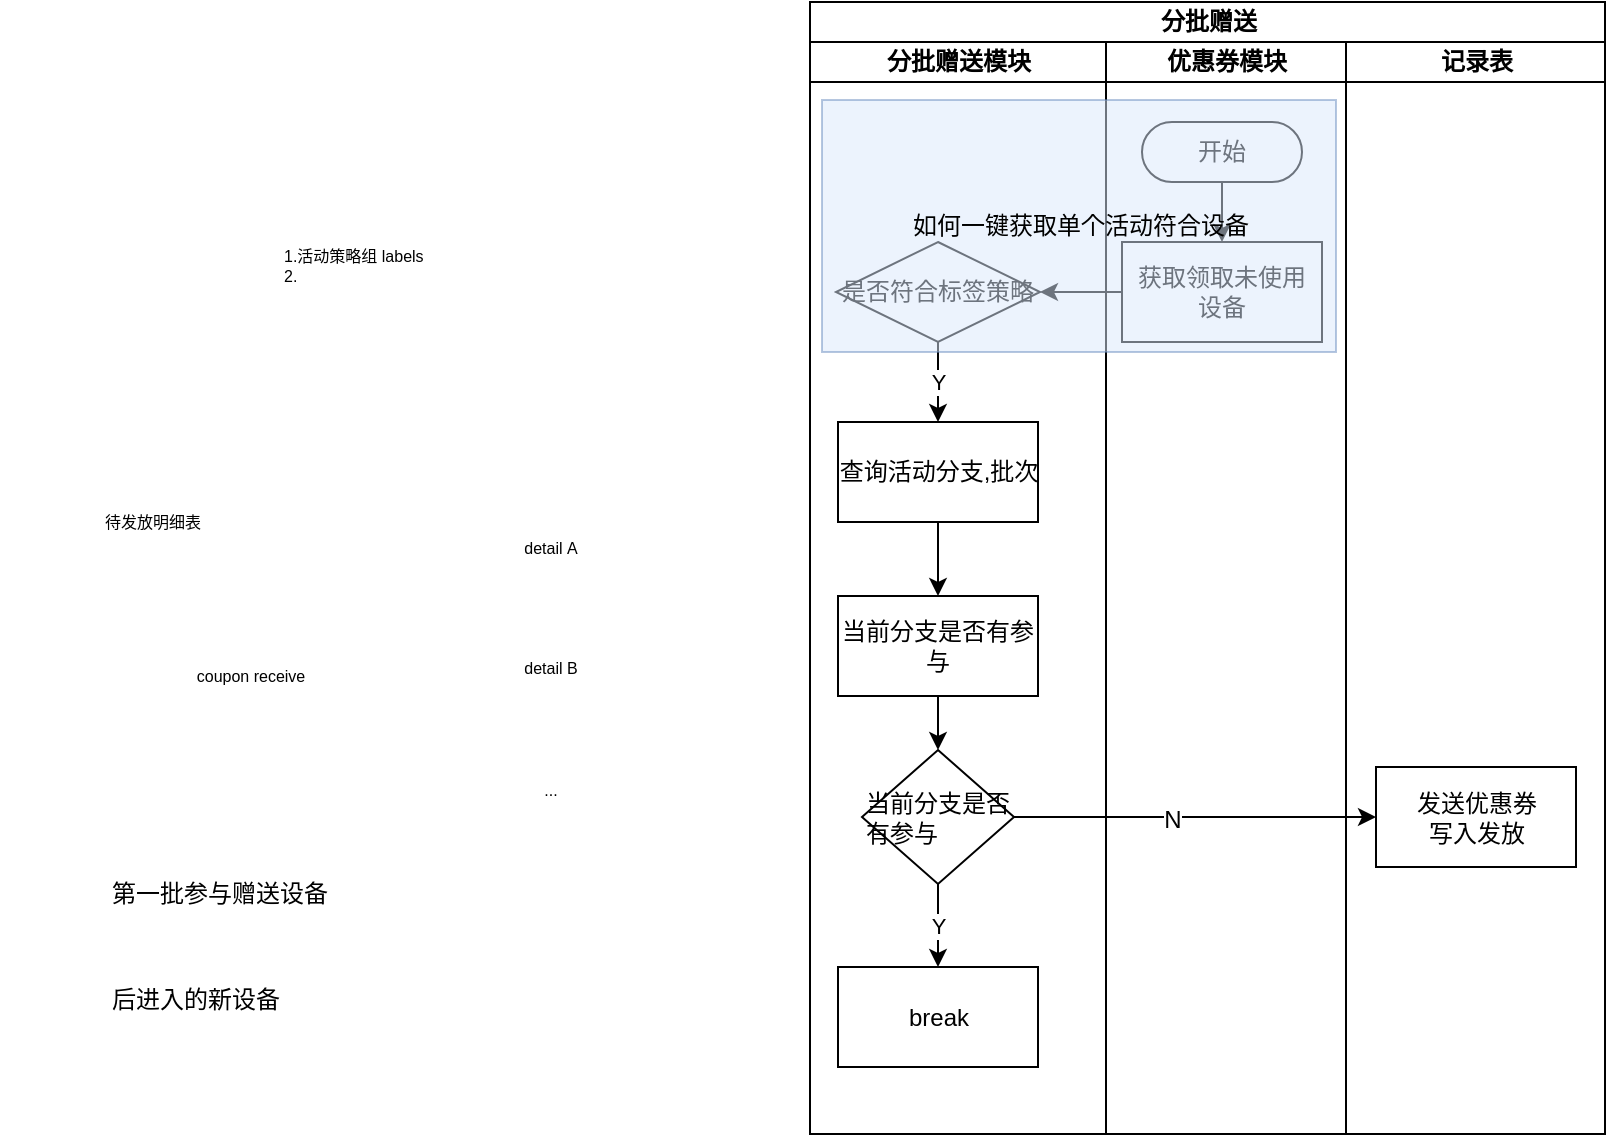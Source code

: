 <mxfile version="11.0.7" type="github"><diagram id="1Uks4rXL4dTz_hB3k0oI" name="赠送流程"><mxGraphModel dx="1808" dy="534" grid="0" gridSize="10" guides="1" tooltips="1" connect="1" arrows="1" fold="1" page="1" pageScale="1" pageWidth="827" pageHeight="1169" math="0" shadow="0"><root><mxCell id="0"/><mxCell id="1" parent="0"/><mxCell id="eH2vP-LWa9TfSqznmmhw-7" value="分批赠送" style="swimlane;html=1;childLayout=stackLayout;resizeParent=1;resizeParentMax=0;startSize=20;" vertex="1" parent="1"><mxGeometry x="185" y="60" width="397.5" height="566" as="geometry"/></mxCell><mxCell id="eH2vP-LWa9TfSqznmmhw-8" value="分批赠送模块" style="swimlane;html=1;startSize=20;" vertex="1" parent="eH2vP-LWa9TfSqznmmhw-7"><mxGeometry y="20" width="148" height="546" as="geometry"/></mxCell><mxCell id="eH2vP-LWa9TfSqznmmhw-26" value="Y" style="edgeStyle=orthogonalEdgeStyle;rounded=0;orthogonalLoop=1;jettySize=auto;html=1;" edge="1" parent="eH2vP-LWa9TfSqznmmhw-8" source="eH2vP-LWa9TfSqznmmhw-21" target="eH2vP-LWa9TfSqznmmhw-25"><mxGeometry relative="1" as="geometry"/></mxCell><mxCell id="eH2vP-LWa9TfSqznmmhw-21" value="&lt;span style=&quot;white-space: normal&quot;&gt;是否符合标签策略&lt;/span&gt;" style="shape=rhombus;html=1;dashed=0;whitespace=wrap;perimeter=rhombusPerimeter;align=center;whiteSpace=wrap;" vertex="1" parent="eH2vP-LWa9TfSqznmmhw-8"><mxGeometry x="13" y="100" width="102" height="50" as="geometry"/></mxCell><mxCell id="eH2vP-LWa9TfSqznmmhw-44" style="edgeStyle=orthogonalEdgeStyle;rounded=0;orthogonalLoop=1;jettySize=auto;html=1;" edge="1" parent="eH2vP-LWa9TfSqznmmhw-8" source="eH2vP-LWa9TfSqznmmhw-25" target="eH2vP-LWa9TfSqznmmhw-31"><mxGeometry relative="1" as="geometry"/></mxCell><mxCell id="eH2vP-LWa9TfSqznmmhw-25" value="查询活动分支,批次" style="html=1;dashed=0;whitespace=wrap;align=center;" vertex="1" parent="eH2vP-LWa9TfSqznmmhw-8"><mxGeometry x="14" y="190" width="100" height="50" as="geometry"/></mxCell><mxCell id="eH2vP-LWa9TfSqznmmhw-46" style="edgeStyle=orthogonalEdgeStyle;rounded=0;orthogonalLoop=1;jettySize=auto;html=1;entryX=0.5;entryY=0;entryDx=0;entryDy=0;" edge="1" parent="eH2vP-LWa9TfSqznmmhw-8" source="eH2vP-LWa9TfSqznmmhw-31" target="eH2vP-LWa9TfSqznmmhw-34"><mxGeometry relative="1" as="geometry"/></mxCell><mxCell id="eH2vP-LWa9TfSqznmmhw-31" value="&lt;span style=&quot;text-align: left ; white-space: normal&quot;&gt;当前分支是否有参与&lt;/span&gt;" style="html=1;dashed=0;whitespace=wrap;align=center;whiteSpace=wrap;" vertex="1" parent="eH2vP-LWa9TfSqznmmhw-8"><mxGeometry x="14" y="277" width="100" height="50" as="geometry"/></mxCell><mxCell id="eH2vP-LWa9TfSqznmmhw-36" value="Y" style="edgeStyle=orthogonalEdgeStyle;rounded=0;orthogonalLoop=1;jettySize=auto;html=1;" edge="1" parent="eH2vP-LWa9TfSqznmmhw-8" source="eH2vP-LWa9TfSqznmmhw-34" target="eH2vP-LWa9TfSqznmmhw-35"><mxGeometry relative="1" as="geometry"/></mxCell><mxCell id="eH2vP-LWa9TfSqznmmhw-34" value="当前分支是否有参与" style="rhombus;whiteSpace=wrap;html=1;shadow=0;glass=0;align=left;rotation=0;" vertex="1" parent="eH2vP-LWa9TfSqznmmhw-8"><mxGeometry x="26" y="354" width="76" height="67" as="geometry"/></mxCell><mxCell id="eH2vP-LWa9TfSqznmmhw-35" value="break" style="html=1;dashed=0;whitespace=wrap;align=center;" vertex="1" parent="eH2vP-LWa9TfSqznmmhw-8"><mxGeometry x="14" y="462.5" width="100" height="50" as="geometry"/></mxCell><mxCell id="eH2vP-LWa9TfSqznmmhw-9" value="优惠券模块" style="swimlane;html=1;startSize=20;" vertex="1" parent="eH2vP-LWa9TfSqznmmhw-7"><mxGeometry x="148" y="20" width="120" height="546" as="geometry"/></mxCell><mxCell id="eH2vP-LWa9TfSqznmmhw-20" value="&lt;span style=&quot;white-space: normal&quot;&gt;获取领取未使用&lt;/span&gt;&lt;br style=&quot;white-space: normal&quot;&gt;&lt;span style=&quot;white-space: normal&quot;&gt;设备&lt;/span&gt;" style="html=1;dashed=0;whitespace=wrap;align=center;whiteSpace=wrap;" vertex="1" parent="eH2vP-LWa9TfSqznmmhw-9"><mxGeometry x="8" y="100" width="100" height="50" as="geometry"/></mxCell><mxCell id="eH2vP-LWa9TfSqznmmhw-23" style="edgeStyle=orthogonalEdgeStyle;rounded=0;orthogonalLoop=1;jettySize=auto;html=1;entryX=0.5;entryY=0;entryDx=0;entryDy=0;" edge="1" parent="eH2vP-LWa9TfSqznmmhw-9" source="eH2vP-LWa9TfSqznmmhw-22" target="eH2vP-LWa9TfSqznmmhw-20"><mxGeometry relative="1" as="geometry"/></mxCell><mxCell id="eH2vP-LWa9TfSqznmmhw-22" value="&lt;span style=&quot;white-space: normal&quot;&gt;开始&lt;/span&gt;" style="html=1;dashed=0;whitespace=wrap;shape=mxgraph.dfd.start;align=center;whiteSpace=wrap;" vertex="1" parent="eH2vP-LWa9TfSqznmmhw-9"><mxGeometry x="18" y="40" width="80" height="30" as="geometry"/></mxCell><mxCell id="eH2vP-LWa9TfSqznmmhw-10" value="记录表" style="swimlane;html=1;startSize=20;" vertex="1" parent="eH2vP-LWa9TfSqznmmhw-7"><mxGeometry x="268" y="20" width="129.5" height="546" as="geometry"/></mxCell><mxCell id="eH2vP-LWa9TfSqznmmhw-40" value="发送优惠券&lt;br&gt;写入发放" style="html=1;dashed=0;whitespace=wrap;align=center;" vertex="1" parent="eH2vP-LWa9TfSqznmmhw-10"><mxGeometry x="15" y="362.5" width="100" height="50" as="geometry"/></mxCell><mxCell id="eH2vP-LWa9TfSqznmmhw-24" style="edgeStyle=orthogonalEdgeStyle;rounded=0;orthogonalLoop=1;jettySize=auto;html=1;entryX=1;entryY=0.5;entryDx=0;entryDy=0;" edge="1" parent="eH2vP-LWa9TfSqznmmhw-7" source="eH2vP-LWa9TfSqznmmhw-20" target="eH2vP-LWa9TfSqznmmhw-21"><mxGeometry relative="1" as="geometry"/></mxCell><mxCell id="eH2vP-LWa9TfSqznmmhw-38" style="edgeStyle=orthogonalEdgeStyle;rounded=0;orthogonalLoop=1;jettySize=auto;html=1;" edge="1" parent="eH2vP-LWa9TfSqznmmhw-7" source="eH2vP-LWa9TfSqznmmhw-34" target="eH2vP-LWa9TfSqznmmhw-40"><mxGeometry relative="1" as="geometry"><mxPoint x="299.571" y="406.5" as="targetPoint"/><Array as="points"/></mxGeometry></mxCell><mxCell id="eH2vP-LWa9TfSqznmmhw-39" value="N" style="text;html=1;resizable=0;points=[];align=center;verticalAlign=middle;labelBackgroundColor=#ffffff;" vertex="1" connectable="0" parent="eH2vP-LWa9TfSqznmmhw-38"><mxGeometry x="-0.133" y="-1" relative="1" as="geometry"><mxPoint as="offset"/></mxGeometry></mxCell><mxCell id="eH2vP-LWa9TfSqznmmhw-27" value="如何一键获取单个活动符合设备" style="html=1;dashed=0;whitespace=wrap;align=center;fillColor=#dae8fc;strokeColor=#6c8ebf;glass=0;opacity=50;shadow=0;" vertex="1" parent="1"><mxGeometry x="191" y="109" width="257" height="126" as="geometry"/></mxCell><mxCell id="eH2vP-LWa9TfSqznmmhw-30" value="1.活动策略组&amp;nbsp;labels&lt;br&gt;2." style="text;strokeColor=none;fillColor=none;html=1;fontSize=8;fontStyle=0;verticalAlign=middle;align=left;shadow=0;glass=0;opacity=50;" vertex="1" parent="1"><mxGeometry x="-80" y="172" width="150" height="40" as="geometry"/></mxCell><mxCell id="eH2vP-LWa9TfSqznmmhw-49" value="待发放明细表" style="text;strokeColor=none;fillColor=none;html=1;fontSize=8;fontStyle=0;verticalAlign=middle;align=center;shadow=0;glass=0;" vertex="1" parent="1"><mxGeometry x="-219.5" y="300" width="150" height="40" as="geometry"/></mxCell><mxCell id="eH2vP-LWa9TfSqznmmhw-50" value="coupon&amp;nbsp;receive" style="text;strokeColor=none;fillColor=none;html=1;fontSize=8;fontStyle=0;verticalAlign=middle;align=center;shadow=0;glass=0;" vertex="1" parent="1"><mxGeometry x="-170" y="376.5" width="150" height="40" as="geometry"/></mxCell><mxCell id="eH2vP-LWa9TfSqznmmhw-51" value="detail&amp;nbsp;A" style="text;strokeColor=none;fillColor=none;html=1;fontSize=8;fontStyle=0;verticalAlign=middle;align=center;shadow=0;glass=0;" vertex="1" parent="1"><mxGeometry x="-20" y="313" width="150" height="40" as="geometry"/></mxCell><mxCell id="eH2vP-LWa9TfSqznmmhw-52" value="detail&amp;nbsp;B" style="text;strokeColor=none;fillColor=none;html=1;fontSize=8;fontStyle=0;verticalAlign=middle;align=center;shadow=0;glass=0;" vertex="1" parent="1"><mxGeometry x="-20" y="373" width="150" height="40" as="geometry"/></mxCell><mxCell id="eH2vP-LWa9TfSqznmmhw-55" value="..." style="text;strokeColor=none;fillColor=none;html=1;fontSize=8;fontStyle=0;verticalAlign=middle;align=center;shadow=0;glass=0;" vertex="1" parent="1"><mxGeometry x="-20" y="434" width="150" height="40" as="geometry"/></mxCell><mxCell id="eH2vP-LWa9TfSqznmmhw-56" value="第一批参与赠送设备" style="text;html=1;resizable=0;points=[];autosize=1;align=left;verticalAlign=top;spacingTop=-4;" vertex="1" parent="1"><mxGeometry x="-166" y="496" width="118" height="14" as="geometry"/></mxCell><mxCell id="eH2vP-LWa9TfSqznmmhw-57" value="后进入的新设备" style="text;html=1;resizable=0;points=[];autosize=1;align=left;verticalAlign=top;spacingTop=-4;" vertex="1" parent="1"><mxGeometry x="-166" y="548.5" width="94" height="14" as="geometry"/></mxCell></root></mxGraphModel></diagram><diagram id="PbtDQtE9Y6Dk6RRHq56a" name="开发时间管理"><mxGraphModel dx="1422" dy="774" grid="1" gridSize="10" guides="1" tooltips="1" connect="1" arrows="1" fold="1" page="1" pageScale="1" pageWidth="827" pageHeight="1169" math="0" shadow="0"><root><mxCell id="2AQjFSg97HQOMe6IwAkB-0"/><mxCell id="2AQjFSg97HQOMe6IwAkB-1" parent="2AQjFSg97HQOMe6IwAkB-0"/><mxCell id="2AQjFSg97HQOMe6IwAkB-2" value="分批赠送优惠券" style="swimlane;childLayout=stackLayout;horizontal=1;fillColor=none;horizontalStack=1;resizeParent=1;resizeParentMax=0;resizeLast=0;collapsible=0;strokeColor=none;stackBorder=10;stackSpacing=-12;resizable=1;align=center;points=[];fontColor=#000000;shadow=0;glass=0;" vertex="1" parent="2AQjFSg97HQOMe6IwAkB-1"><mxGeometry x="190" y="420" width="768" height="130" as="geometry"/></mxCell><mxCell id="2AQjFSg97HQOMe6IwAkB-3" value="技术审核&#10;8/1" style="shape=step;perimeter=stepPerimeter;fixedSize=1;points=[];" vertex="1" parent="2AQjFSg97HQOMe6IwAkB-2"><mxGeometry x="10" y="33" width="120" height="87" as="geometry"/></mxCell><mxCell id="2AQjFSg97HQOMe6IwAkB-4" value="web接口开发&#10;文档&#10;本地测试&#10;8/9" style="shape=step;perimeter=stepPerimeter;fixedSize=1;points=[];" vertex="1" parent="2AQjFSg97HQOMe6IwAkB-2"><mxGeometry x="118" y="33" width="232" height="87" as="geometry"/></mxCell><mxCell id="2AQjFSg97HQOMe6IwAkB-6" value="后端逻辑编写&#10;脚本&#10;8/16" style="shape=step;perimeter=stepPerimeter;fixedSize=1;points=[];" vertex="1" parent="2AQjFSg97HQOMe6IwAkB-2"><mxGeometry x="338" y="33" width="100" height="87" as="geometry"/></mxCell><mxCell id="2AQjFSg97HQOMe6IwAkB-5" value="前后端联调&#10;8/24" style="shape=step;perimeter=stepPerimeter;fixedSize=1;points=[];" vertex="1" parent="2AQjFSg97HQOMe6IwAkB-2"><mxGeometry x="426" y="33" width="100" height="87" as="geometry"/></mxCell><mxCell id="2AQjFSg97HQOMe6IwAkB-7" value="dev&amp;uat测试&amp;数据验证&#10;&#10;8/28" style="shape=step;perimeter=stepPerimeter;fixedSize=1;points=[];" vertex="1" parent="2AQjFSg97HQOMe6IwAkB-2"><mxGeometry x="514" y="33" width="156" height="87" as="geometry"/></mxCell><mxCell id="2AQjFSg97HQOMe6IwAkB-8" value="上线生产环境&#10;8/29" style="shape=step;perimeter=stepPerimeter;fixedSize=1;points=[];" vertex="1" parent="2AQjFSg97HQOMe6IwAkB-2"><mxGeometry x="658" y="33" width="100" height="87" as="geometry"/></mxCell></root></mxGraphModel></diagram></mxfile>